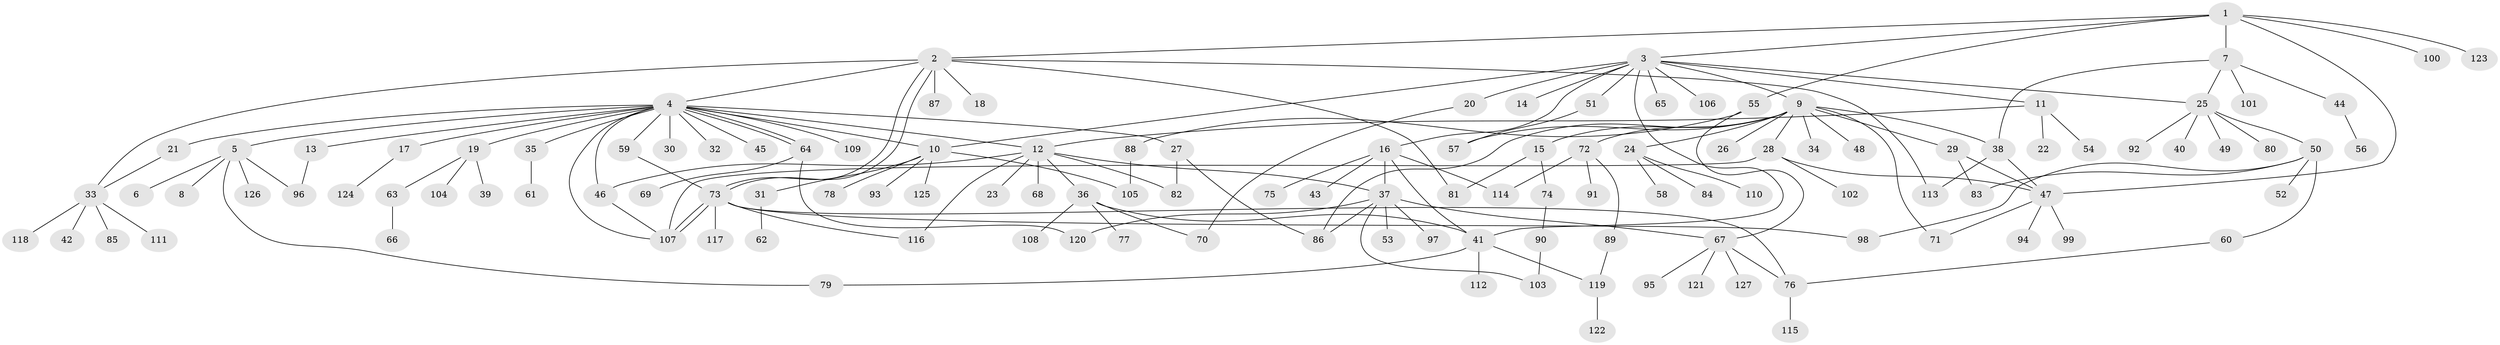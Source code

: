 // coarse degree distribution, {17: 0.020833333333333332, 9: 0.010416666666666666, 5: 0.052083333333333336, 7: 0.041666666666666664, 1: 0.5104166666666666, 12: 0.010416666666666666, 3: 0.09375, 8: 0.020833333333333332, 2: 0.17708333333333334, 10: 0.010416666666666666, 4: 0.041666666666666664, 6: 0.010416666666666666}
// Generated by graph-tools (version 1.1) at 2025/41/03/06/25 10:41:51]
// undirected, 127 vertices, 166 edges
graph export_dot {
graph [start="1"]
  node [color=gray90,style=filled];
  1;
  2;
  3;
  4;
  5;
  6;
  7;
  8;
  9;
  10;
  11;
  12;
  13;
  14;
  15;
  16;
  17;
  18;
  19;
  20;
  21;
  22;
  23;
  24;
  25;
  26;
  27;
  28;
  29;
  30;
  31;
  32;
  33;
  34;
  35;
  36;
  37;
  38;
  39;
  40;
  41;
  42;
  43;
  44;
  45;
  46;
  47;
  48;
  49;
  50;
  51;
  52;
  53;
  54;
  55;
  56;
  57;
  58;
  59;
  60;
  61;
  62;
  63;
  64;
  65;
  66;
  67;
  68;
  69;
  70;
  71;
  72;
  73;
  74;
  75;
  76;
  77;
  78;
  79;
  80;
  81;
  82;
  83;
  84;
  85;
  86;
  87;
  88;
  89;
  90;
  91;
  92;
  93;
  94;
  95;
  96;
  97;
  98;
  99;
  100;
  101;
  102;
  103;
  104;
  105;
  106;
  107;
  108;
  109;
  110;
  111;
  112;
  113;
  114;
  115;
  116;
  117;
  118;
  119;
  120;
  121;
  122;
  123;
  124;
  125;
  126;
  127;
  1 -- 2;
  1 -- 3;
  1 -- 7;
  1 -- 47;
  1 -- 55;
  1 -- 100;
  1 -- 123;
  2 -- 4;
  2 -- 18;
  2 -- 33;
  2 -- 73;
  2 -- 73;
  2 -- 81;
  2 -- 87;
  2 -- 113;
  3 -- 9;
  3 -- 10;
  3 -- 11;
  3 -- 14;
  3 -- 16;
  3 -- 20;
  3 -- 25;
  3 -- 41;
  3 -- 51;
  3 -- 65;
  3 -- 106;
  4 -- 5;
  4 -- 10;
  4 -- 12;
  4 -- 13;
  4 -- 17;
  4 -- 19;
  4 -- 21;
  4 -- 27;
  4 -- 30;
  4 -- 32;
  4 -- 35;
  4 -- 45;
  4 -- 46;
  4 -- 59;
  4 -- 64;
  4 -- 64;
  4 -- 107;
  4 -- 109;
  5 -- 6;
  5 -- 8;
  5 -- 79;
  5 -- 96;
  5 -- 126;
  7 -- 25;
  7 -- 38;
  7 -- 44;
  7 -- 101;
  9 -- 15;
  9 -- 24;
  9 -- 26;
  9 -- 28;
  9 -- 29;
  9 -- 34;
  9 -- 38;
  9 -- 48;
  9 -- 57;
  9 -- 71;
  9 -- 72;
  9 -- 86;
  10 -- 31;
  10 -- 78;
  10 -- 93;
  10 -- 105;
  10 -- 125;
  11 -- 12;
  11 -- 22;
  11 -- 54;
  12 -- 23;
  12 -- 36;
  12 -- 37;
  12 -- 46;
  12 -- 68;
  12 -- 82;
  12 -- 116;
  13 -- 96;
  15 -- 74;
  15 -- 81;
  16 -- 37;
  16 -- 41;
  16 -- 43;
  16 -- 75;
  16 -- 114;
  17 -- 124;
  19 -- 39;
  19 -- 63;
  19 -- 104;
  20 -- 70;
  21 -- 33;
  24 -- 58;
  24 -- 84;
  24 -- 110;
  25 -- 40;
  25 -- 49;
  25 -- 50;
  25 -- 80;
  25 -- 92;
  27 -- 82;
  27 -- 86;
  28 -- 47;
  28 -- 102;
  28 -- 107;
  29 -- 47;
  29 -- 83;
  31 -- 62;
  33 -- 42;
  33 -- 85;
  33 -- 111;
  33 -- 118;
  35 -- 61;
  36 -- 41;
  36 -- 70;
  36 -- 77;
  36 -- 108;
  37 -- 53;
  37 -- 67;
  37 -- 86;
  37 -- 97;
  37 -- 103;
  37 -- 120;
  38 -- 47;
  38 -- 113;
  41 -- 79;
  41 -- 112;
  41 -- 119;
  44 -- 56;
  46 -- 107;
  47 -- 71;
  47 -- 94;
  47 -- 99;
  50 -- 52;
  50 -- 60;
  50 -- 83;
  50 -- 98;
  51 -- 57;
  55 -- 67;
  55 -- 88;
  59 -- 73;
  60 -- 76;
  63 -- 66;
  64 -- 69;
  64 -- 120;
  67 -- 76;
  67 -- 95;
  67 -- 121;
  67 -- 127;
  72 -- 89;
  72 -- 91;
  72 -- 114;
  73 -- 76;
  73 -- 98;
  73 -- 107;
  73 -- 107;
  73 -- 116;
  73 -- 117;
  74 -- 90;
  76 -- 115;
  88 -- 105;
  89 -- 119;
  90 -- 103;
  119 -- 122;
}
